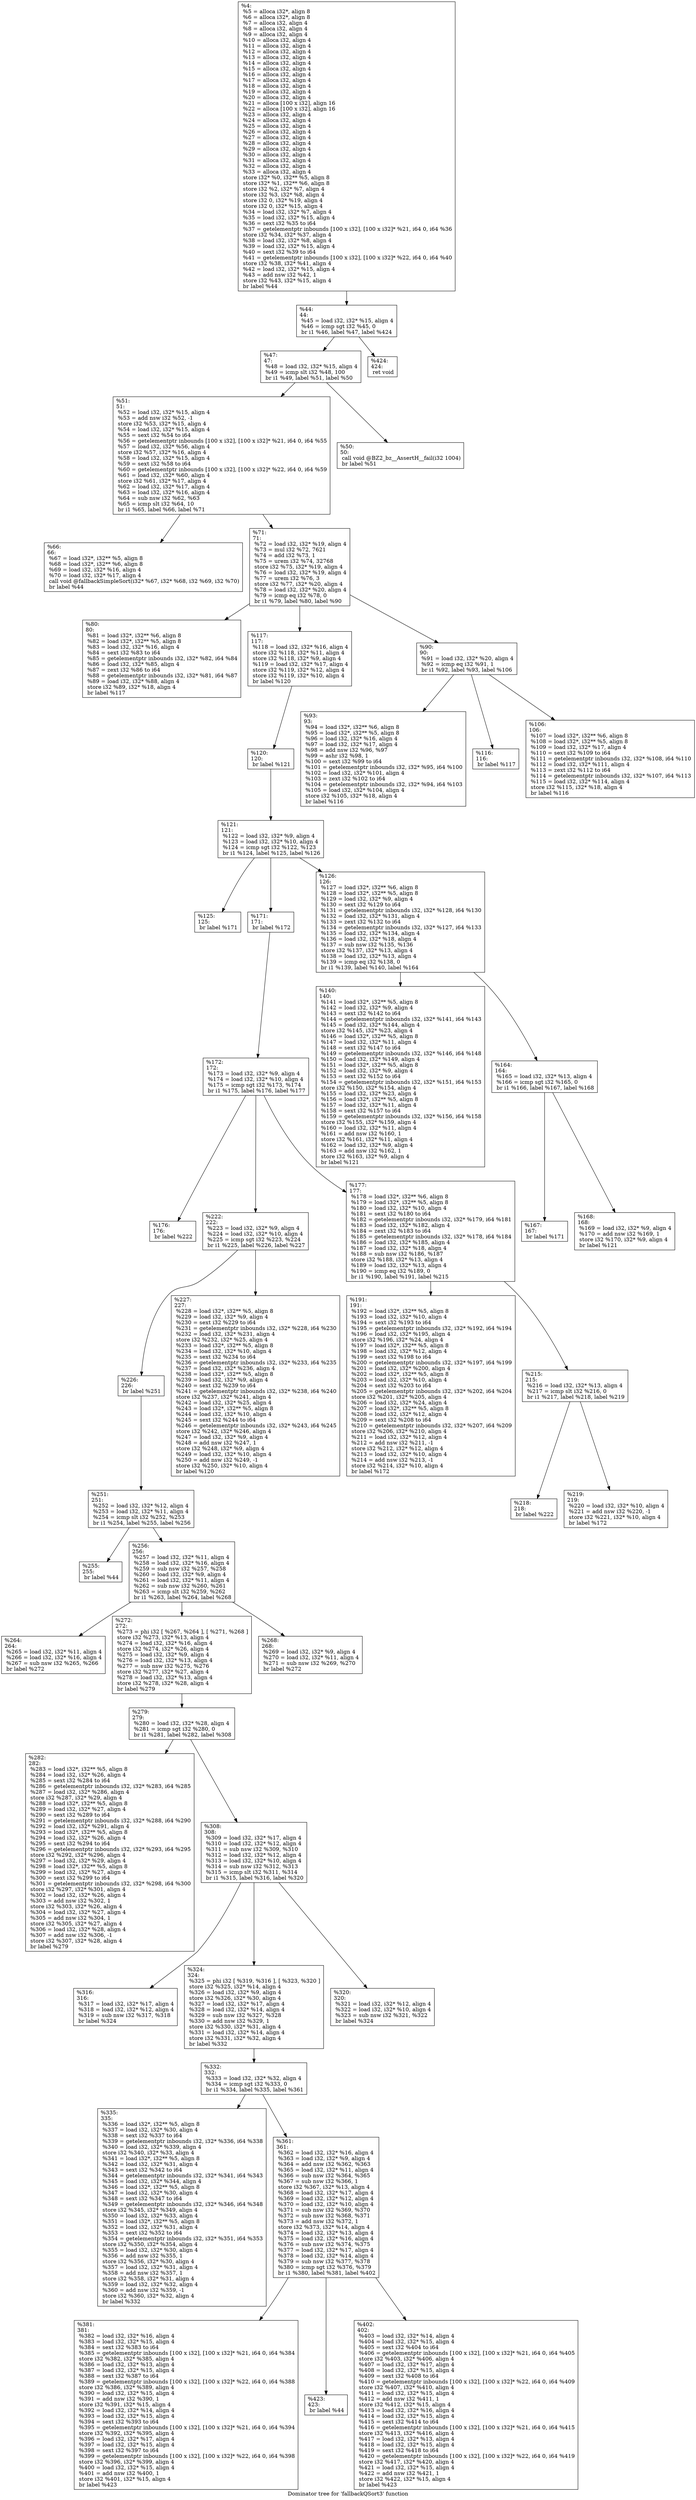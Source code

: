 digraph "Dominator tree for 'fallbackQSort3' function" {
	label="Dominator tree for 'fallbackQSort3' function";

	Node0xc1bc20 [shape=record,label="{%4:\l  %5 = alloca i32*, align 8\l  %6 = alloca i32*, align 8\l  %7 = alloca i32, align 4\l  %8 = alloca i32, align 4\l  %9 = alloca i32, align 4\l  %10 = alloca i32, align 4\l  %11 = alloca i32, align 4\l  %12 = alloca i32, align 4\l  %13 = alloca i32, align 4\l  %14 = alloca i32, align 4\l  %15 = alloca i32, align 4\l  %16 = alloca i32, align 4\l  %17 = alloca i32, align 4\l  %18 = alloca i32, align 4\l  %19 = alloca i32, align 4\l  %20 = alloca i32, align 4\l  %21 = alloca [100 x i32], align 16\l  %22 = alloca [100 x i32], align 16\l  %23 = alloca i32, align 4\l  %24 = alloca i32, align 4\l  %25 = alloca i32, align 4\l  %26 = alloca i32, align 4\l  %27 = alloca i32, align 4\l  %28 = alloca i32, align 4\l  %29 = alloca i32, align 4\l  %30 = alloca i32, align 4\l  %31 = alloca i32, align 4\l  %32 = alloca i32, align 4\l  %33 = alloca i32, align 4\l  store i32* %0, i32** %5, align 8\l  store i32* %1, i32** %6, align 8\l  store i32 %2, i32* %7, align 4\l  store i32 %3, i32* %8, align 4\l  store i32 0, i32* %19, align 4\l  store i32 0, i32* %15, align 4\l  %34 = load i32, i32* %7, align 4\l  %35 = load i32, i32* %15, align 4\l  %36 = sext i32 %35 to i64\l  %37 = getelementptr inbounds [100 x i32], [100 x i32]* %21, i64 0, i64 %36\l  store i32 %34, i32* %37, align 4\l  %38 = load i32, i32* %8, align 4\l  %39 = load i32, i32* %15, align 4\l  %40 = sext i32 %39 to i64\l  %41 = getelementptr inbounds [100 x i32], [100 x i32]* %22, i64 0, i64 %40\l  store i32 %38, i32* %41, align 4\l  %42 = load i32, i32* %15, align 4\l  %43 = add nsw i32 %42, 1\l  store i32 %43, i32* %15, align 4\l  br label %44\l}"];
	Node0xc1bc20 -> Node0xd51da0;
	Node0xd51da0 [shape=record,label="{%44:\l44:                                               \l  %45 = load i32, i32* %15, align 4\l  %46 = icmp sgt i32 %45, 0\l  br i1 %46, label %47, label %424\l}"];
	Node0xd51da0 -> Node0xa23c80;
	Node0xd51da0 -> Node0xd62a60;
	Node0xa23c80 [shape=record,label="{%47:\l47:                                               \l  %48 = load i32, i32* %15, align 4\l  %49 = icmp slt i32 %48, 100\l  br i1 %49, label %51, label %50\l}"];
	Node0xa23c80 -> Node0xc94d00;
	Node0xa23c80 -> Node0xd70220;
	Node0xc94d00 [shape=record,label="{%51:\l51:                                               \l  %52 = load i32, i32* %15, align 4\l  %53 = add nsw i32 %52, -1\l  store i32 %53, i32* %15, align 4\l  %54 = load i32, i32* %15, align 4\l  %55 = sext i32 %54 to i64\l  %56 = getelementptr inbounds [100 x i32], [100 x i32]* %21, i64 0, i64 %55\l  %57 = load i32, i32* %56, align 4\l  store i32 %57, i32* %16, align 4\l  %58 = load i32, i32* %15, align 4\l  %59 = sext i32 %58 to i64\l  %60 = getelementptr inbounds [100 x i32], [100 x i32]* %22, i64 0, i64 %59\l  %61 = load i32, i32* %60, align 4\l  store i32 %61, i32* %17, align 4\l  %62 = load i32, i32* %17, align 4\l  %63 = load i32, i32* %16, align 4\l  %64 = sub nsw i32 %62, %63\l  %65 = icmp slt i32 %64, 10\l  br i1 %65, label %66, label %71\l}"];
	Node0xc94d00 -> Node0xb187a0;
	Node0xc94d00 -> Node0xd52900;
	Node0xb187a0 [shape=record,label="{%66:\l66:                                               \l  %67 = load i32*, i32** %5, align 8\l  %68 = load i32*, i32** %6, align 8\l  %69 = load i32, i32* %16, align 4\l  %70 = load i32, i32* %17, align 4\l  call void @fallbackSimpleSort(i32* %67, i32* %68, i32 %69, i32 %70)\l  br label %44\l}"];
	Node0xd52900 [shape=record,label="{%71:\l71:                                               \l  %72 = load i32, i32* %19, align 4\l  %73 = mul i32 %72, 7621\l  %74 = add i32 %73, 1\l  %75 = urem i32 %74, 32768\l  store i32 %75, i32* %19, align 4\l  %76 = load i32, i32* %19, align 4\l  %77 = urem i32 %76, 3\l  store i32 %77, i32* %20, align 4\l  %78 = load i32, i32* %20, align 4\l  %79 = icmp eq i32 %78, 0\l  br i1 %79, label %80, label %90\l}"];
	Node0xd52900 -> Node0xca02b0;
	Node0xd52900 -> Node0xa44d60;
	Node0xd52900 -> Node0xd509f0;
	Node0xca02b0 [shape=record,label="{%80:\l80:                                               \l  %81 = load i32*, i32** %6, align 8\l  %82 = load i32*, i32** %5, align 8\l  %83 = load i32, i32* %16, align 4\l  %84 = sext i32 %83 to i64\l  %85 = getelementptr inbounds i32, i32* %82, i64 %84\l  %86 = load i32, i32* %85, align 4\l  %87 = zext i32 %86 to i64\l  %88 = getelementptr inbounds i32, i32* %81, i64 %87\l  %89 = load i32, i32* %88, align 4\l  store i32 %89, i32* %18, align 4\l  br label %117\l}"];
	Node0xa44d60 [shape=record,label="{%117:\l117:                                              \l  %118 = load i32, i32* %16, align 4\l  store i32 %118, i32* %11, align 4\l  store i32 %118, i32* %9, align 4\l  %119 = load i32, i32* %17, align 4\l  store i32 %119, i32* %12, align 4\l  store i32 %119, i32* %10, align 4\l  br label %120\l}"];
	Node0xa44d60 -> Node0xcdc6a0;
	Node0xcdc6a0 [shape=record,label="{%120:\l120:                                              \l  br label %121\l}"];
	Node0xcdc6a0 -> Node0xcdcb90;
	Node0xcdcb90 [shape=record,label="{%121:\l121:                                              \l  %122 = load i32, i32* %9, align 4\l  %123 = load i32, i32* %10, align 4\l  %124 = icmp sgt i32 %122, %123\l  br i1 %124, label %125, label %126\l}"];
	Node0xcdcb90 -> Node0xcc91a0;
	Node0xcdcb90 -> Node0xc3d800;
	Node0xcdcb90 -> Node0xc83200;
	Node0xcc91a0 [shape=record,label="{%125:\l125:                                              \l  br label %171\l}"];
	Node0xc3d800 [shape=record,label="{%171:\l171:                                              \l  br label %172\l}"];
	Node0xc3d800 -> Node0xc9c490;
	Node0xc9c490 [shape=record,label="{%172:\l172:                                              \l  %173 = load i32, i32* %9, align 4\l  %174 = load i32, i32* %10, align 4\l  %175 = icmp sgt i32 %173, %174\l  br i1 %175, label %176, label %177\l}"];
	Node0xc9c490 -> Node0xcc75d0;
	Node0xc9c490 -> Node0xa81450;
	Node0xc9c490 -> Node0xb15380;
	Node0xcc75d0 [shape=record,label="{%176:\l176:                                              \l  br label %222\l}"];
	Node0xa81450 [shape=record,label="{%222:\l222:                                              \l  %223 = load i32, i32* %9, align 4\l  %224 = load i32, i32* %10, align 4\l  %225 = icmp sgt i32 %223, %224\l  br i1 %225, label %226, label %227\l}"];
	Node0xa81450 -> Node0xb164e0;
	Node0xa81450 -> Node0xd5c750;
	Node0xb164e0 [shape=record,label="{%226:\l226:                                              \l  br label %251\l}"];
	Node0xb164e0 -> Node0xc7f910;
	Node0xc7f910 [shape=record,label="{%251:\l251:                                              \l  %252 = load i32, i32* %12, align 4\l  %253 = load i32, i32* %11, align 4\l  %254 = icmp slt i32 %252, %253\l  br i1 %254, label %255, label %256\l}"];
	Node0xc7f910 -> Node0xd516c0;
	Node0xc7f910 -> Node0xa815d0;
	Node0xd516c0 [shape=record,label="{%255:\l255:                                              \l  br label %44\l}"];
	Node0xa815d0 [shape=record,label="{%256:\l256:                                              \l  %257 = load i32, i32* %11, align 4\l  %258 = load i32, i32* %16, align 4\l  %259 = sub nsw i32 %257, %258\l  %260 = load i32, i32* %9, align 4\l  %261 = load i32, i32* %11, align 4\l  %262 = sub nsw i32 %260, %261\l  %263 = icmp slt i32 %259, %262\l  br i1 %263, label %264, label %268\l}"];
	Node0xa815d0 -> Node0xccf360;
	Node0xa815d0 -> Node0xd56060;
	Node0xa815d0 -> Node0xa812d0;
	Node0xccf360 [shape=record,label="{%264:\l264:                                              \l  %265 = load i32, i32* %11, align 4\l  %266 = load i32, i32* %16, align 4\l  %267 = sub nsw i32 %265, %266\l  br label %272\l}"];
	Node0xd56060 [shape=record,label="{%272:\l272:                                              \l  %273 = phi i32 [ %267, %264 ], [ %271, %268 ]\l  store i32 %273, i32* %13, align 4\l  %274 = load i32, i32* %16, align 4\l  store i32 %274, i32* %26, align 4\l  %275 = load i32, i32* %9, align 4\l  %276 = load i32, i32* %13, align 4\l  %277 = sub nsw i32 %275, %276\l  store i32 %277, i32* %27, align 4\l  %278 = load i32, i32* %13, align 4\l  store i32 %278, i32* %28, align 4\l  br label %279\l}"];
	Node0xd56060 -> Node0xa55870;
	Node0xa55870 [shape=record,label="{%279:\l279:                                              \l  %280 = load i32, i32* %28, align 4\l  %281 = icmp sgt i32 %280, 0\l  br i1 %281, label %282, label %308\l}"];
	Node0xa55870 -> Node0xca8420;
	Node0xa55870 -> Node0xceb370;
	Node0xca8420 [shape=record,label="{%282:\l282:                                              \l  %283 = load i32*, i32** %5, align 8\l  %284 = load i32, i32* %26, align 4\l  %285 = sext i32 %284 to i64\l  %286 = getelementptr inbounds i32, i32* %283, i64 %285\l  %287 = load i32, i32* %286, align 4\l  store i32 %287, i32* %29, align 4\l  %288 = load i32*, i32** %5, align 8\l  %289 = load i32, i32* %27, align 4\l  %290 = sext i32 %289 to i64\l  %291 = getelementptr inbounds i32, i32* %288, i64 %290\l  %292 = load i32, i32* %291, align 4\l  %293 = load i32*, i32** %5, align 8\l  %294 = load i32, i32* %26, align 4\l  %295 = sext i32 %294 to i64\l  %296 = getelementptr inbounds i32, i32* %293, i64 %295\l  store i32 %292, i32* %296, align 4\l  %297 = load i32, i32* %29, align 4\l  %298 = load i32*, i32** %5, align 8\l  %299 = load i32, i32* %27, align 4\l  %300 = sext i32 %299 to i64\l  %301 = getelementptr inbounds i32, i32* %298, i64 %300\l  store i32 %297, i32* %301, align 4\l  %302 = load i32, i32* %26, align 4\l  %303 = add nsw i32 %302, 1\l  store i32 %303, i32* %26, align 4\l  %304 = load i32, i32* %27, align 4\l  %305 = add nsw i32 %304, 1\l  store i32 %305, i32* %27, align 4\l  %306 = load i32, i32* %28, align 4\l  %307 = add nsw i32 %306, -1\l  store i32 %307, i32* %28, align 4\l  br label %279\l}"];
	Node0xceb370 [shape=record,label="{%308:\l308:                                              \l  %309 = load i32, i32* %17, align 4\l  %310 = load i32, i32* %12, align 4\l  %311 = sub nsw i32 %309, %310\l  %312 = load i32, i32* %12, align 4\l  %313 = load i32, i32* %10, align 4\l  %314 = sub nsw i32 %312, %313\l  %315 = icmp slt i32 %311, %314\l  br i1 %315, label %316, label %320\l}"];
	Node0xceb370 -> Node0xae25c0;
	Node0xceb370 -> Node0xd5d210;
	Node0xceb370 -> Node0xc065d0;
	Node0xae25c0 [shape=record,label="{%316:\l316:                                              \l  %317 = load i32, i32* %17, align 4\l  %318 = load i32, i32* %12, align 4\l  %319 = sub nsw i32 %317, %318\l  br label %324\l}"];
	Node0xd5d210 [shape=record,label="{%324:\l324:                                              \l  %325 = phi i32 [ %319, %316 ], [ %323, %320 ]\l  store i32 %325, i32* %14, align 4\l  %326 = load i32, i32* %9, align 4\l  store i32 %326, i32* %30, align 4\l  %327 = load i32, i32* %17, align 4\l  %328 = load i32, i32* %14, align 4\l  %329 = sub nsw i32 %327, %328\l  %330 = add nsw i32 %329, 1\l  store i32 %330, i32* %31, align 4\l  %331 = load i32, i32* %14, align 4\l  store i32 %331, i32* %32, align 4\l  br label %332\l}"];
	Node0xd5d210 -> Node0xa41330;
	Node0xa41330 [shape=record,label="{%332:\l332:                                              \l  %333 = load i32, i32* %32, align 4\l  %334 = icmp sgt i32 %333, 0\l  br i1 %334, label %335, label %361\l}"];
	Node0xa41330 -> Node0xc0e720;
	Node0xa41330 -> Node0xc959a0;
	Node0xc0e720 [shape=record,label="{%335:\l335:                                              \l  %336 = load i32*, i32** %5, align 8\l  %337 = load i32, i32* %30, align 4\l  %338 = sext i32 %337 to i64\l  %339 = getelementptr inbounds i32, i32* %336, i64 %338\l  %340 = load i32, i32* %339, align 4\l  store i32 %340, i32* %33, align 4\l  %341 = load i32*, i32** %5, align 8\l  %342 = load i32, i32* %31, align 4\l  %343 = sext i32 %342 to i64\l  %344 = getelementptr inbounds i32, i32* %341, i64 %343\l  %345 = load i32, i32* %344, align 4\l  %346 = load i32*, i32** %5, align 8\l  %347 = load i32, i32* %30, align 4\l  %348 = sext i32 %347 to i64\l  %349 = getelementptr inbounds i32, i32* %346, i64 %348\l  store i32 %345, i32* %349, align 4\l  %350 = load i32, i32* %33, align 4\l  %351 = load i32*, i32** %5, align 8\l  %352 = load i32, i32* %31, align 4\l  %353 = sext i32 %352 to i64\l  %354 = getelementptr inbounds i32, i32* %351, i64 %353\l  store i32 %350, i32* %354, align 4\l  %355 = load i32, i32* %30, align 4\l  %356 = add nsw i32 %355, 1\l  store i32 %356, i32* %30, align 4\l  %357 = load i32, i32* %31, align 4\l  %358 = add nsw i32 %357, 1\l  store i32 %358, i32* %31, align 4\l  %359 = load i32, i32* %32, align 4\l  %360 = add nsw i32 %359, -1\l  store i32 %360, i32* %32, align 4\l  br label %332\l}"];
	Node0xc959a0 [shape=record,label="{%361:\l361:                                              \l  %362 = load i32, i32* %16, align 4\l  %363 = load i32, i32* %9, align 4\l  %364 = add nsw i32 %362, %363\l  %365 = load i32, i32* %11, align 4\l  %366 = sub nsw i32 %364, %365\l  %367 = sub nsw i32 %366, 1\l  store i32 %367, i32* %13, align 4\l  %368 = load i32, i32* %17, align 4\l  %369 = load i32, i32* %12, align 4\l  %370 = load i32, i32* %10, align 4\l  %371 = sub nsw i32 %369, %370\l  %372 = sub nsw i32 %368, %371\l  %373 = add nsw i32 %372, 1\l  store i32 %373, i32* %14, align 4\l  %374 = load i32, i32* %13, align 4\l  %375 = load i32, i32* %16, align 4\l  %376 = sub nsw i32 %374, %375\l  %377 = load i32, i32* %17, align 4\l  %378 = load i32, i32* %14, align 4\l  %379 = sub nsw i32 %377, %378\l  %380 = icmp sgt i32 %376, %379\l  br i1 %380, label %381, label %402\l}"];
	Node0xc959a0 -> Node0xc5a430;
	Node0xc959a0 -> Node0xcdad10;
	Node0xc959a0 -> Node0xcd9230;
	Node0xc5a430 [shape=record,label="{%381:\l381:                                              \l  %382 = load i32, i32* %16, align 4\l  %383 = load i32, i32* %15, align 4\l  %384 = sext i32 %383 to i64\l  %385 = getelementptr inbounds [100 x i32], [100 x i32]* %21, i64 0, i64 %384\l  store i32 %382, i32* %385, align 4\l  %386 = load i32, i32* %13, align 4\l  %387 = load i32, i32* %15, align 4\l  %388 = sext i32 %387 to i64\l  %389 = getelementptr inbounds [100 x i32], [100 x i32]* %22, i64 0, i64 %388\l  store i32 %386, i32* %389, align 4\l  %390 = load i32, i32* %15, align 4\l  %391 = add nsw i32 %390, 1\l  store i32 %391, i32* %15, align 4\l  %392 = load i32, i32* %14, align 4\l  %393 = load i32, i32* %15, align 4\l  %394 = sext i32 %393 to i64\l  %395 = getelementptr inbounds [100 x i32], [100 x i32]* %21, i64 0, i64 %394\l  store i32 %392, i32* %395, align 4\l  %396 = load i32, i32* %17, align 4\l  %397 = load i32, i32* %15, align 4\l  %398 = sext i32 %397 to i64\l  %399 = getelementptr inbounds [100 x i32], [100 x i32]* %22, i64 0, i64 %398\l  store i32 %396, i32* %399, align 4\l  %400 = load i32, i32* %15, align 4\l  %401 = add nsw i32 %400, 1\l  store i32 %401, i32* %15, align 4\l  br label %423\l}"];
	Node0xcdad10 [shape=record,label="{%423:\l423:                                              \l  br label %44\l}"];
	Node0xcd9230 [shape=record,label="{%402:\l402:                                              \l  %403 = load i32, i32* %14, align 4\l  %404 = load i32, i32* %15, align 4\l  %405 = sext i32 %404 to i64\l  %406 = getelementptr inbounds [100 x i32], [100 x i32]* %21, i64 0, i64 %405\l  store i32 %403, i32* %406, align 4\l  %407 = load i32, i32* %17, align 4\l  %408 = load i32, i32* %15, align 4\l  %409 = sext i32 %408 to i64\l  %410 = getelementptr inbounds [100 x i32], [100 x i32]* %22, i64 0, i64 %409\l  store i32 %407, i32* %410, align 4\l  %411 = load i32, i32* %15, align 4\l  %412 = add nsw i32 %411, 1\l  store i32 %412, i32* %15, align 4\l  %413 = load i32, i32* %16, align 4\l  %414 = load i32, i32* %15, align 4\l  %415 = sext i32 %414 to i64\l  %416 = getelementptr inbounds [100 x i32], [100 x i32]* %21, i64 0, i64 %415\l  store i32 %413, i32* %416, align 4\l  %417 = load i32, i32* %13, align 4\l  %418 = load i32, i32* %15, align 4\l  %419 = sext i32 %418 to i64\l  %420 = getelementptr inbounds [100 x i32], [100 x i32]* %22, i64 0, i64 %419\l  store i32 %417, i32* %420, align 4\l  %421 = load i32, i32* %15, align 4\l  %422 = add nsw i32 %421, 1\l  store i32 %422, i32* %15, align 4\l  br label %423\l}"];
	Node0xc065d0 [shape=record,label="{%320:\l320:                                              \l  %321 = load i32, i32* %12, align 4\l  %322 = load i32, i32* %10, align 4\l  %323 = sub nsw i32 %321, %322\l  br label %324\l}"];
	Node0xa812d0 [shape=record,label="{%268:\l268:                                              \l  %269 = load i32, i32* %9, align 4\l  %270 = load i32, i32* %11, align 4\l  %271 = sub nsw i32 %269, %270\l  br label %272\l}"];
	Node0xd5c750 [shape=record,label="{%227:\l227:                                              \l  %228 = load i32*, i32** %5, align 8\l  %229 = load i32, i32* %9, align 4\l  %230 = sext i32 %229 to i64\l  %231 = getelementptr inbounds i32, i32* %228, i64 %230\l  %232 = load i32, i32* %231, align 4\l  store i32 %232, i32* %25, align 4\l  %233 = load i32*, i32** %5, align 8\l  %234 = load i32, i32* %10, align 4\l  %235 = sext i32 %234 to i64\l  %236 = getelementptr inbounds i32, i32* %233, i64 %235\l  %237 = load i32, i32* %236, align 4\l  %238 = load i32*, i32** %5, align 8\l  %239 = load i32, i32* %9, align 4\l  %240 = sext i32 %239 to i64\l  %241 = getelementptr inbounds i32, i32* %238, i64 %240\l  store i32 %237, i32* %241, align 4\l  %242 = load i32, i32* %25, align 4\l  %243 = load i32*, i32** %5, align 8\l  %244 = load i32, i32* %10, align 4\l  %245 = sext i32 %244 to i64\l  %246 = getelementptr inbounds i32, i32* %243, i64 %245\l  store i32 %242, i32* %246, align 4\l  %247 = load i32, i32* %9, align 4\l  %248 = add nsw i32 %247, 1\l  store i32 %248, i32* %9, align 4\l  %249 = load i32, i32* %10, align 4\l  %250 = add nsw i32 %249, -1\l  store i32 %250, i32* %10, align 4\l  br label %120\l}"];
	Node0xb15380 [shape=record,label="{%177:\l177:                                              \l  %178 = load i32*, i32** %6, align 8\l  %179 = load i32*, i32** %5, align 8\l  %180 = load i32, i32* %10, align 4\l  %181 = sext i32 %180 to i64\l  %182 = getelementptr inbounds i32, i32* %179, i64 %181\l  %183 = load i32, i32* %182, align 4\l  %184 = zext i32 %183 to i64\l  %185 = getelementptr inbounds i32, i32* %178, i64 %184\l  %186 = load i32, i32* %185, align 4\l  %187 = load i32, i32* %18, align 4\l  %188 = sub nsw i32 %186, %187\l  store i32 %188, i32* %13, align 4\l  %189 = load i32, i32* %13, align 4\l  %190 = icmp eq i32 %189, 0\l  br i1 %190, label %191, label %215\l}"];
	Node0xb15380 -> Node0xce28a0;
	Node0xb15380 -> Node0xccfa00;
	Node0xce28a0 [shape=record,label="{%191:\l191:                                              \l  %192 = load i32*, i32** %5, align 8\l  %193 = load i32, i32* %10, align 4\l  %194 = sext i32 %193 to i64\l  %195 = getelementptr inbounds i32, i32* %192, i64 %194\l  %196 = load i32, i32* %195, align 4\l  store i32 %196, i32* %24, align 4\l  %197 = load i32*, i32** %5, align 8\l  %198 = load i32, i32* %12, align 4\l  %199 = sext i32 %198 to i64\l  %200 = getelementptr inbounds i32, i32* %197, i64 %199\l  %201 = load i32, i32* %200, align 4\l  %202 = load i32*, i32** %5, align 8\l  %203 = load i32, i32* %10, align 4\l  %204 = sext i32 %203 to i64\l  %205 = getelementptr inbounds i32, i32* %202, i64 %204\l  store i32 %201, i32* %205, align 4\l  %206 = load i32, i32* %24, align 4\l  %207 = load i32*, i32** %5, align 8\l  %208 = load i32, i32* %12, align 4\l  %209 = sext i32 %208 to i64\l  %210 = getelementptr inbounds i32, i32* %207, i64 %209\l  store i32 %206, i32* %210, align 4\l  %211 = load i32, i32* %12, align 4\l  %212 = add nsw i32 %211, -1\l  store i32 %212, i32* %12, align 4\l  %213 = load i32, i32* %10, align 4\l  %214 = add nsw i32 %213, -1\l  store i32 %214, i32* %10, align 4\l  br label %172\l}"];
	Node0xccfa00 [shape=record,label="{%215:\l215:                                              \l  %216 = load i32, i32* %13, align 4\l  %217 = icmp slt i32 %216, 0\l  br i1 %217, label %218, label %219\l}"];
	Node0xccfa00 -> Node0xce1260;
	Node0xccfa00 -> Node0xbc6bc0;
	Node0xce1260 [shape=record,label="{%218:\l218:                                              \l  br label %222\l}"];
	Node0xbc6bc0 [shape=record,label="{%219:\l219:                                              \l  %220 = load i32, i32* %10, align 4\l  %221 = add nsw i32 %220, -1\l  store i32 %221, i32* %10, align 4\l  br label %172\l}"];
	Node0xc83200 [shape=record,label="{%126:\l126:                                              \l  %127 = load i32*, i32** %6, align 8\l  %128 = load i32*, i32** %5, align 8\l  %129 = load i32, i32* %9, align 4\l  %130 = sext i32 %129 to i64\l  %131 = getelementptr inbounds i32, i32* %128, i64 %130\l  %132 = load i32, i32* %131, align 4\l  %133 = zext i32 %132 to i64\l  %134 = getelementptr inbounds i32, i32* %127, i64 %133\l  %135 = load i32, i32* %134, align 4\l  %136 = load i32, i32* %18, align 4\l  %137 = sub nsw i32 %135, %136\l  store i32 %137, i32* %13, align 4\l  %138 = load i32, i32* %13, align 4\l  %139 = icmp eq i32 %138, 0\l  br i1 %139, label %140, label %164\l}"];
	Node0xc83200 -> Node0xd53c50;
	Node0xc83200 -> Node0xc670c0;
	Node0xd53c50 [shape=record,label="{%140:\l140:                                              \l  %141 = load i32*, i32** %5, align 8\l  %142 = load i32, i32* %9, align 4\l  %143 = sext i32 %142 to i64\l  %144 = getelementptr inbounds i32, i32* %141, i64 %143\l  %145 = load i32, i32* %144, align 4\l  store i32 %145, i32* %23, align 4\l  %146 = load i32*, i32** %5, align 8\l  %147 = load i32, i32* %11, align 4\l  %148 = sext i32 %147 to i64\l  %149 = getelementptr inbounds i32, i32* %146, i64 %148\l  %150 = load i32, i32* %149, align 4\l  %151 = load i32*, i32** %5, align 8\l  %152 = load i32, i32* %9, align 4\l  %153 = sext i32 %152 to i64\l  %154 = getelementptr inbounds i32, i32* %151, i64 %153\l  store i32 %150, i32* %154, align 4\l  %155 = load i32, i32* %23, align 4\l  %156 = load i32*, i32** %5, align 8\l  %157 = load i32, i32* %11, align 4\l  %158 = sext i32 %157 to i64\l  %159 = getelementptr inbounds i32, i32* %156, i64 %158\l  store i32 %155, i32* %159, align 4\l  %160 = load i32, i32* %11, align 4\l  %161 = add nsw i32 %160, 1\l  store i32 %161, i32* %11, align 4\l  %162 = load i32, i32* %9, align 4\l  %163 = add nsw i32 %162, 1\l  store i32 %163, i32* %9, align 4\l  br label %121\l}"];
	Node0xc670c0 [shape=record,label="{%164:\l164:                                              \l  %165 = load i32, i32* %13, align 4\l  %166 = icmp sgt i32 %165, 0\l  br i1 %166, label %167, label %168\l}"];
	Node0xc670c0 -> Node0xc957b0;
	Node0xc670c0 -> Node0xa81d00;
	Node0xc957b0 [shape=record,label="{%167:\l167:                                              \l  br label %171\l}"];
	Node0xa81d00 [shape=record,label="{%168:\l168:                                              \l  %169 = load i32, i32* %9, align 4\l  %170 = add nsw i32 %169, 1\l  store i32 %170, i32* %9, align 4\l  br label %121\l}"];
	Node0xd509f0 [shape=record,label="{%90:\l90:                                               \l  %91 = load i32, i32* %20, align 4\l  %92 = icmp eq i32 %91, 1\l  br i1 %92, label %93, label %106\l}"];
	Node0xd509f0 -> Node0xd745a0;
	Node0xd509f0 -> Node0xceab10;
	Node0xd509f0 -> Node0xd557e0;
	Node0xd745a0 [shape=record,label="{%93:\l93:                                               \l  %94 = load i32*, i32** %6, align 8\l  %95 = load i32*, i32** %5, align 8\l  %96 = load i32, i32* %16, align 4\l  %97 = load i32, i32* %17, align 4\l  %98 = add nsw i32 %96, %97\l  %99 = ashr i32 %98, 1\l  %100 = sext i32 %99 to i64\l  %101 = getelementptr inbounds i32, i32* %95, i64 %100\l  %102 = load i32, i32* %101, align 4\l  %103 = zext i32 %102 to i64\l  %104 = getelementptr inbounds i32, i32* %94, i64 %103\l  %105 = load i32, i32* %104, align 4\l  store i32 %105, i32* %18, align 4\l  br label %116\l}"];
	Node0xceab10 [shape=record,label="{%116:\l116:                                              \l  br label %117\l}"];
	Node0xd557e0 [shape=record,label="{%106:\l106:                                              \l  %107 = load i32*, i32** %6, align 8\l  %108 = load i32*, i32** %5, align 8\l  %109 = load i32, i32* %17, align 4\l  %110 = sext i32 %109 to i64\l  %111 = getelementptr inbounds i32, i32* %108, i64 %110\l  %112 = load i32, i32* %111, align 4\l  %113 = zext i32 %112 to i64\l  %114 = getelementptr inbounds i32, i32* %107, i64 %113\l  %115 = load i32, i32* %114, align 4\l  store i32 %115, i32* %18, align 4\l  br label %116\l}"];
	Node0xd70220 [shape=record,label="{%50:\l50:                                               \l  call void @BZ2_bz__AssertH__fail(i32 1004)\l  br label %51\l}"];
	Node0xd62a60 [shape=record,label="{%424:\l424:                                              \l  ret void\l}"];
}
